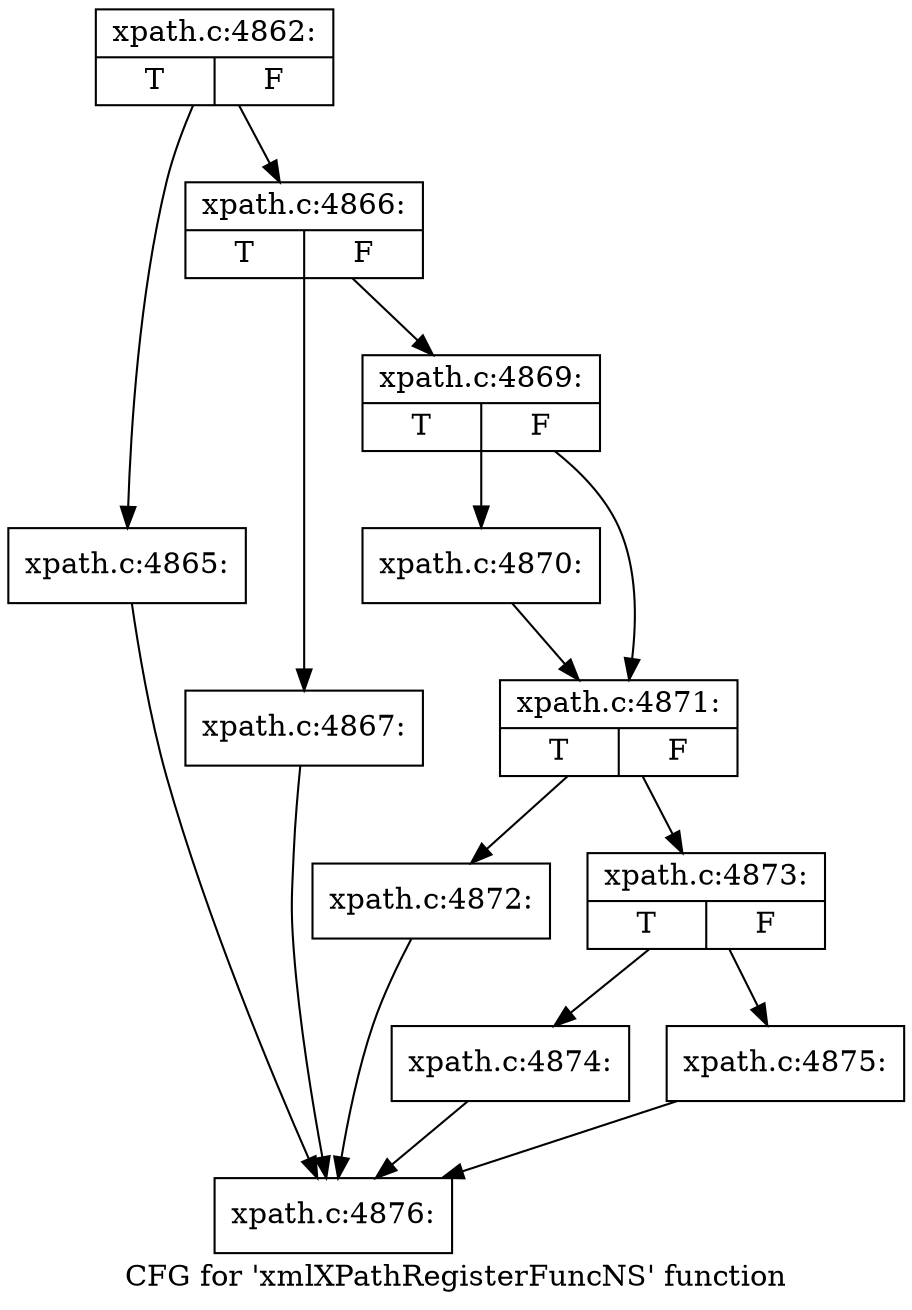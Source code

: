 digraph "CFG for 'xmlXPathRegisterFuncNS' function" {
	label="CFG for 'xmlXPathRegisterFuncNS' function";

	Node0x4868c50 [shape=record,label="{xpath.c:4862:|{<s0>T|<s1>F}}"];
	Node0x4868c50 -> Node0x486aa90;
	Node0x4868c50 -> Node0x486aae0;
	Node0x486aa90 [shape=record,label="{xpath.c:4865:}"];
	Node0x486aa90 -> Node0x4869800;
	Node0x486aae0 [shape=record,label="{xpath.c:4866:|{<s0>T|<s1>F}}"];
	Node0x486aae0 -> Node0x486afa0;
	Node0x486aae0 -> Node0x486aff0;
	Node0x486afa0 [shape=record,label="{xpath.c:4867:}"];
	Node0x486afa0 -> Node0x4869800;
	Node0x486aff0 [shape=record,label="{xpath.c:4869:|{<s0>T|<s1>F}}"];
	Node0x486aff0 -> Node0x486b4b0;
	Node0x486aff0 -> Node0x486b500;
	Node0x486b4b0 [shape=record,label="{xpath.c:4870:}"];
	Node0x486b4b0 -> Node0x486b500;
	Node0x486b500 [shape=record,label="{xpath.c:4871:|{<s0>T|<s1>F}}"];
	Node0x486b500 -> Node0x486bce0;
	Node0x486b500 -> Node0x486bd30;
	Node0x486bce0 [shape=record,label="{xpath.c:4872:}"];
	Node0x486bce0 -> Node0x4869800;
	Node0x486bd30 [shape=record,label="{xpath.c:4873:|{<s0>T|<s1>F}}"];
	Node0x486bd30 -> Node0x486c320;
	Node0x486bd30 -> Node0x486c370;
	Node0x486c320 [shape=record,label="{xpath.c:4874:}"];
	Node0x486c320 -> Node0x4869800;
	Node0x486c370 [shape=record,label="{xpath.c:4875:}"];
	Node0x486c370 -> Node0x4869800;
	Node0x4869800 [shape=record,label="{xpath.c:4876:}"];
}
